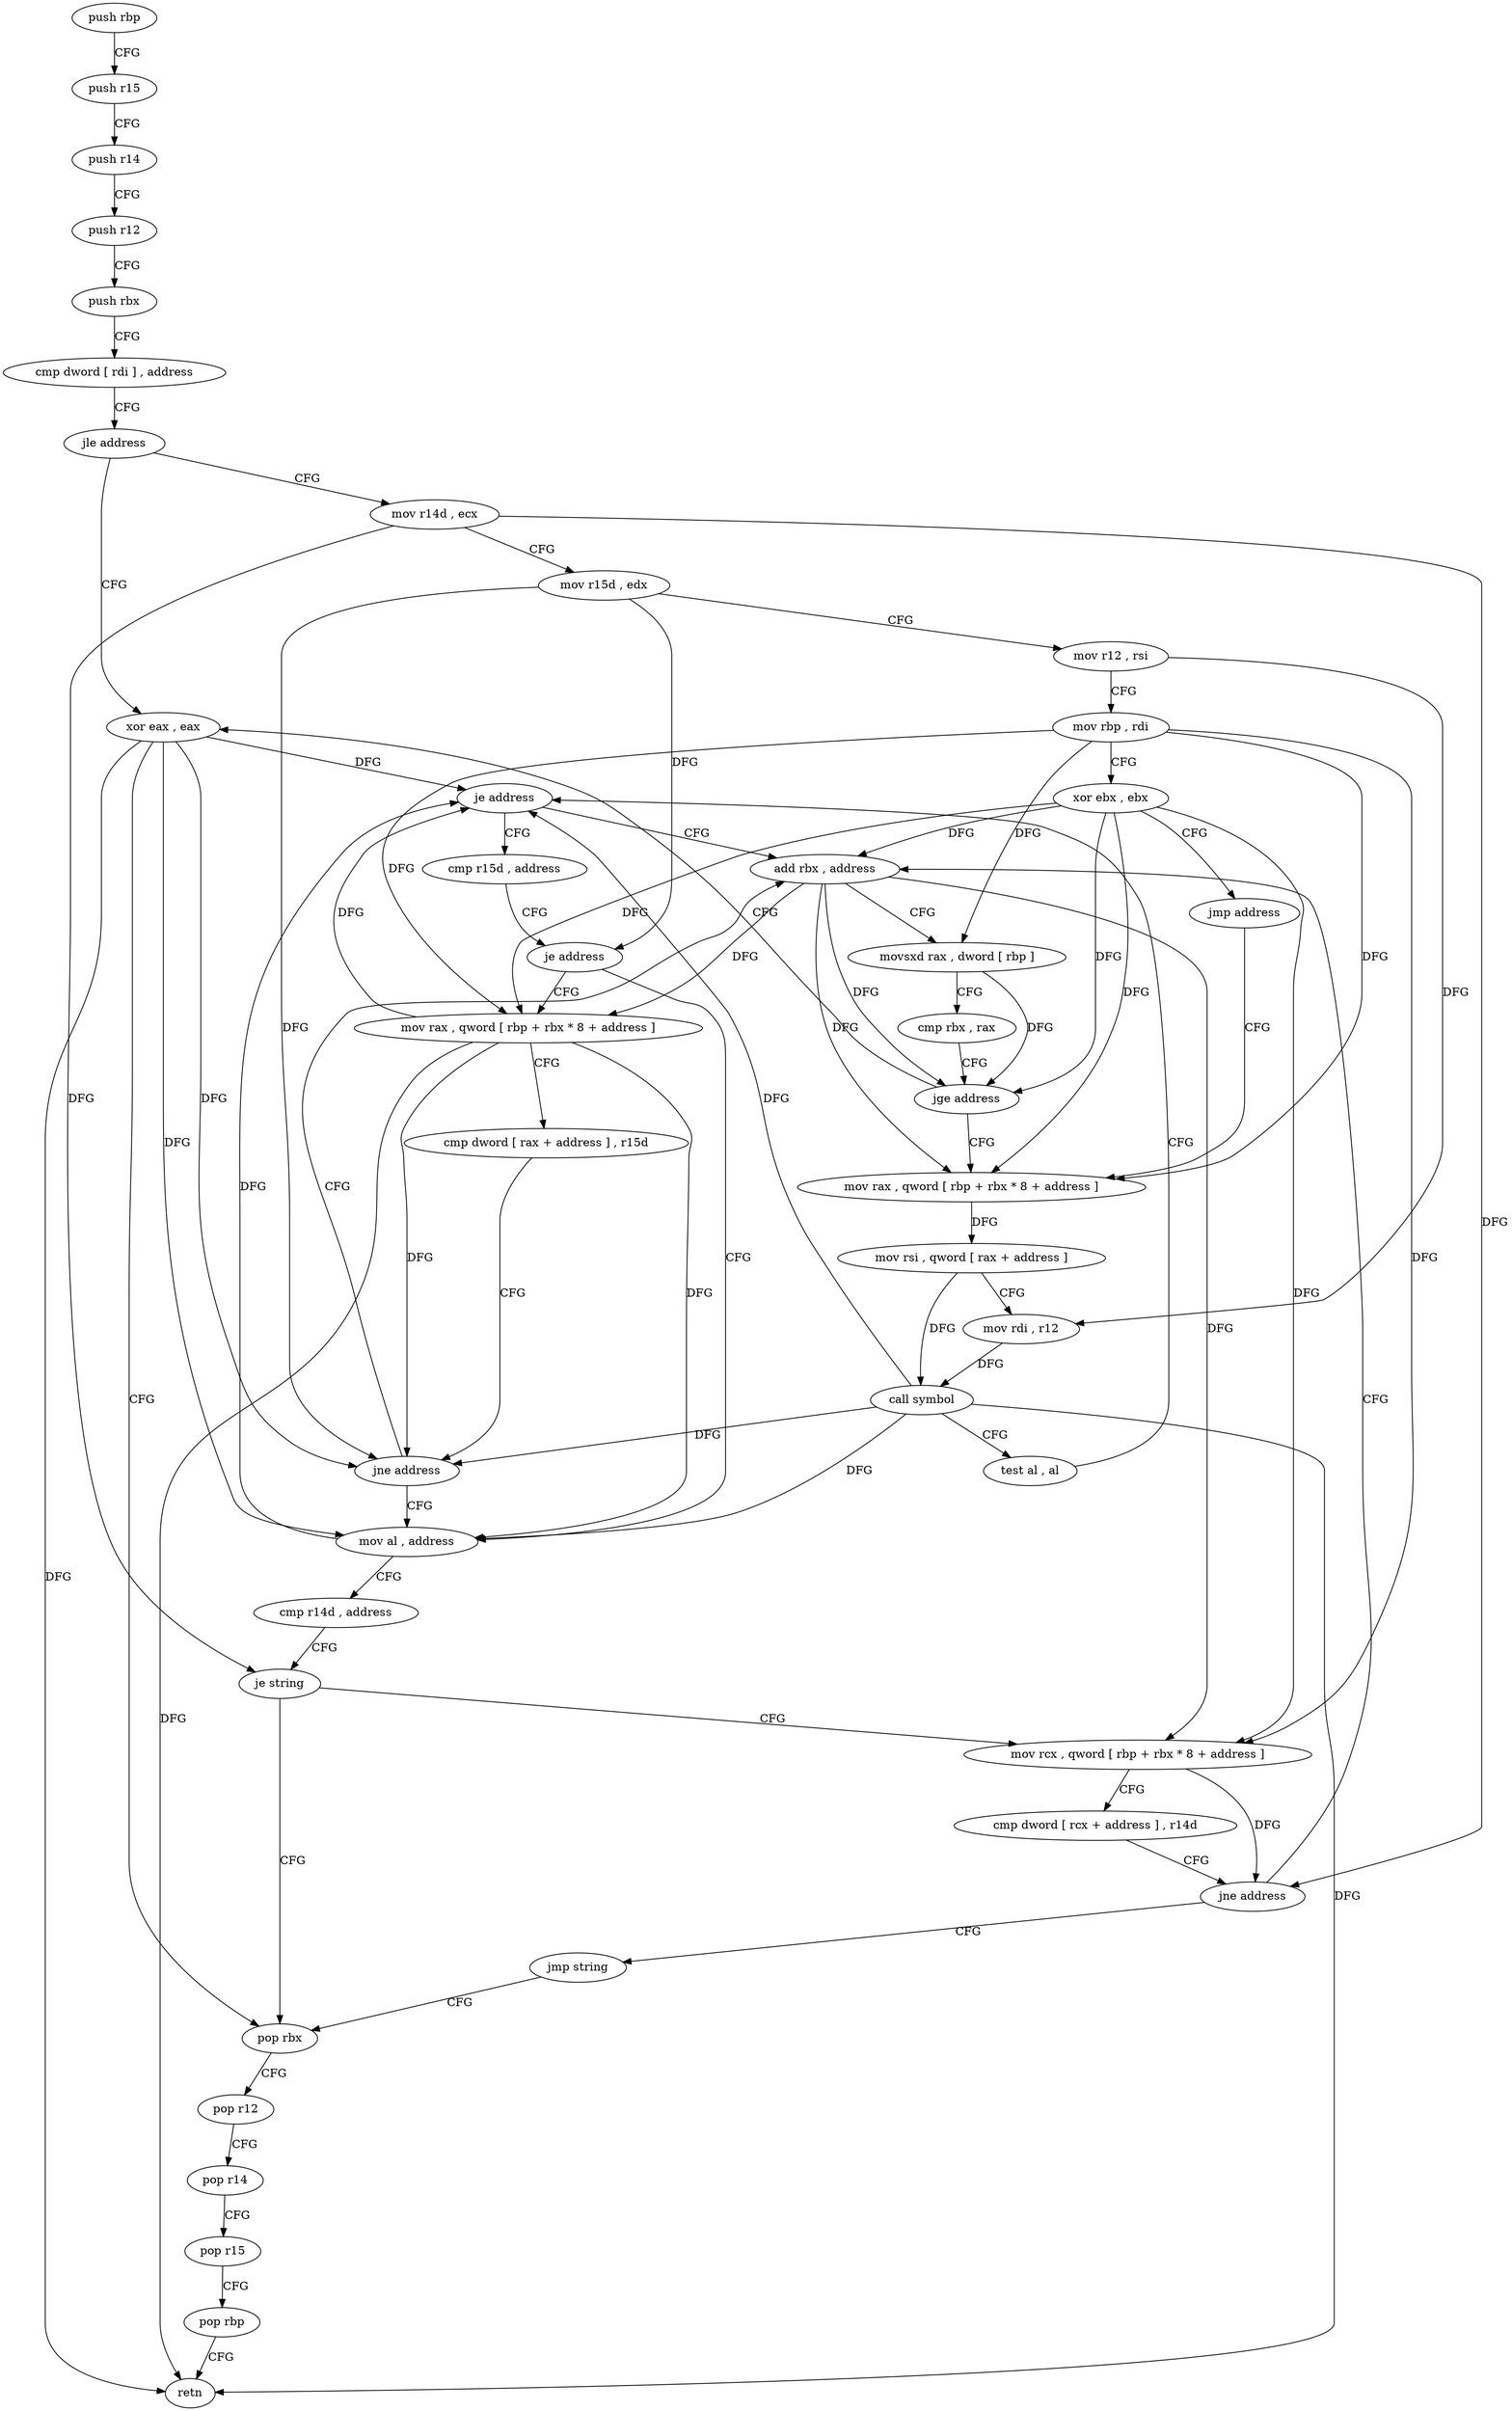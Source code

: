 digraph "func" {
"138464" [label = "push rbp" ]
"138465" [label = "push r15" ]
"138467" [label = "push r14" ]
"138469" [label = "push r12" ]
"138471" [label = "push rbx" ]
"138472" [label = "cmp dword [ rdi ] , address" ]
"138475" [label = "jle address" ]
"138568" [label = "xor eax , eax" ]
"138477" [label = "mov r14d , ecx" ]
"138570" [label = "pop rbx" ]
"138480" [label = "mov r15d , edx" ]
"138483" [label = "mov r12 , rsi" ]
"138486" [label = "mov rbp , rdi" ]
"138489" [label = "xor ebx , ebx" ]
"138491" [label = "jmp address" ]
"138509" [label = "mov rax , qword [ rbp + rbx * 8 + address ]" ]
"138514" [label = "mov rsi , qword [ rax + address ]" ]
"138518" [label = "mov rdi , r12" ]
"138521" [label = "call symbol" ]
"138526" [label = "test al , al" ]
"138528" [label = "je address" ]
"138496" [label = "add rbx , address" ]
"138530" [label = "cmp r15d , address" ]
"138500" [label = "movsxd rax , dword [ rbp ]" ]
"138504" [label = "cmp rbx , rax" ]
"138507" [label = "jge address" ]
"138534" [label = "je address" ]
"138547" [label = "mov al , address" ]
"138536" [label = "mov rax , qword [ rbp + rbx * 8 + address ]" ]
"138549" [label = "cmp r14d , address" ]
"138553" [label = "je string" ]
"138555" [label = "mov rcx , qword [ rbp + rbx * 8 + address ]" ]
"138541" [label = "cmp dword [ rax + address ] , r15d" ]
"138545" [label = "jne address" ]
"138571" [label = "pop r12" ]
"138573" [label = "pop r14" ]
"138575" [label = "pop r15" ]
"138577" [label = "pop rbp" ]
"138578" [label = "retn" ]
"138560" [label = "cmp dword [ rcx + address ] , r14d" ]
"138564" [label = "jne address" ]
"138566" [label = "jmp string" ]
"138464" -> "138465" [ label = "CFG" ]
"138465" -> "138467" [ label = "CFG" ]
"138467" -> "138469" [ label = "CFG" ]
"138469" -> "138471" [ label = "CFG" ]
"138471" -> "138472" [ label = "CFG" ]
"138472" -> "138475" [ label = "CFG" ]
"138475" -> "138568" [ label = "CFG" ]
"138475" -> "138477" [ label = "CFG" ]
"138568" -> "138570" [ label = "CFG" ]
"138568" -> "138578" [ label = "DFG" ]
"138568" -> "138528" [ label = "DFG" ]
"138568" -> "138547" [ label = "DFG" ]
"138568" -> "138545" [ label = "DFG" ]
"138477" -> "138480" [ label = "CFG" ]
"138477" -> "138553" [ label = "DFG" ]
"138477" -> "138564" [ label = "DFG" ]
"138570" -> "138571" [ label = "CFG" ]
"138480" -> "138483" [ label = "CFG" ]
"138480" -> "138534" [ label = "DFG" ]
"138480" -> "138545" [ label = "DFG" ]
"138483" -> "138486" [ label = "CFG" ]
"138483" -> "138518" [ label = "DFG" ]
"138486" -> "138489" [ label = "CFG" ]
"138486" -> "138509" [ label = "DFG" ]
"138486" -> "138500" [ label = "DFG" ]
"138486" -> "138536" [ label = "DFG" ]
"138486" -> "138555" [ label = "DFG" ]
"138489" -> "138491" [ label = "CFG" ]
"138489" -> "138509" [ label = "DFG" ]
"138489" -> "138496" [ label = "DFG" ]
"138489" -> "138507" [ label = "DFG" ]
"138489" -> "138536" [ label = "DFG" ]
"138489" -> "138555" [ label = "DFG" ]
"138491" -> "138509" [ label = "CFG" ]
"138509" -> "138514" [ label = "DFG" ]
"138514" -> "138518" [ label = "CFG" ]
"138514" -> "138521" [ label = "DFG" ]
"138518" -> "138521" [ label = "DFG" ]
"138521" -> "138526" [ label = "CFG" ]
"138521" -> "138578" [ label = "DFG" ]
"138521" -> "138528" [ label = "DFG" ]
"138521" -> "138547" [ label = "DFG" ]
"138521" -> "138545" [ label = "DFG" ]
"138526" -> "138528" [ label = "CFG" ]
"138528" -> "138496" [ label = "CFG" ]
"138528" -> "138530" [ label = "CFG" ]
"138496" -> "138500" [ label = "CFG" ]
"138496" -> "138509" [ label = "DFG" ]
"138496" -> "138507" [ label = "DFG" ]
"138496" -> "138536" [ label = "DFG" ]
"138496" -> "138555" [ label = "DFG" ]
"138530" -> "138534" [ label = "CFG" ]
"138500" -> "138504" [ label = "CFG" ]
"138500" -> "138507" [ label = "DFG" ]
"138504" -> "138507" [ label = "CFG" ]
"138507" -> "138568" [ label = "CFG" ]
"138507" -> "138509" [ label = "CFG" ]
"138534" -> "138547" [ label = "CFG" ]
"138534" -> "138536" [ label = "CFG" ]
"138547" -> "138549" [ label = "CFG" ]
"138547" -> "138528" [ label = "DFG" ]
"138536" -> "138541" [ label = "CFG" ]
"138536" -> "138528" [ label = "DFG" ]
"138536" -> "138547" [ label = "DFG" ]
"138536" -> "138578" [ label = "DFG" ]
"138536" -> "138545" [ label = "DFG" ]
"138549" -> "138553" [ label = "CFG" ]
"138553" -> "138570" [ label = "CFG" ]
"138553" -> "138555" [ label = "CFG" ]
"138555" -> "138560" [ label = "CFG" ]
"138555" -> "138564" [ label = "DFG" ]
"138541" -> "138545" [ label = "CFG" ]
"138545" -> "138496" [ label = "CFG" ]
"138545" -> "138547" [ label = "CFG" ]
"138571" -> "138573" [ label = "CFG" ]
"138573" -> "138575" [ label = "CFG" ]
"138575" -> "138577" [ label = "CFG" ]
"138577" -> "138578" [ label = "CFG" ]
"138560" -> "138564" [ label = "CFG" ]
"138564" -> "138496" [ label = "CFG" ]
"138564" -> "138566" [ label = "CFG" ]
"138566" -> "138570" [ label = "CFG" ]
}
